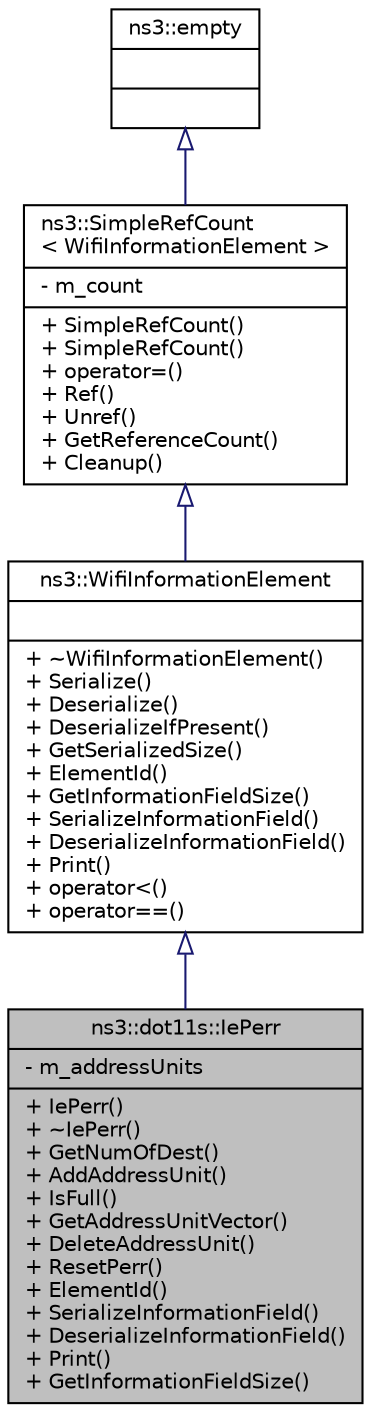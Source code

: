 digraph "ns3::dot11s::IePerr"
{
  edge [fontname="Helvetica",fontsize="10",labelfontname="Helvetica",labelfontsize="10"];
  node [fontname="Helvetica",fontsize="10",shape=record];
  Node1 [label="{ns3::dot11s::IePerr\n|- m_addressUnits\l|+ IePerr()\l+ ~IePerr()\l+ GetNumOfDest()\l+ AddAddressUnit()\l+ IsFull()\l+ GetAddressUnitVector()\l+ DeleteAddressUnit()\l+ ResetPerr()\l+ ElementId()\l+ SerializeInformationField()\l+ DeserializeInformationField()\l+ Print()\l+ GetInformationFieldSize()\l}",height=0.2,width=0.4,color="black", fillcolor="grey75", style="filled", fontcolor="black"];
  Node2 -> Node1 [dir="back",color="midnightblue",fontsize="10",style="solid",arrowtail="onormal"];
  Node2 [label="{ns3::WifiInformationElement\n||+ ~WifiInformationElement()\l+ Serialize()\l+ Deserialize()\l+ DeserializeIfPresent()\l+ GetSerializedSize()\l+ ElementId()\l+ GetInformationFieldSize()\l+ SerializeInformationField()\l+ DeserializeInformationField()\l+ Print()\l+ operator\<()\l+ operator==()\l}",height=0.2,width=0.4,color="black", fillcolor="white", style="filled",URL="$d4/db6/classns3_1_1WifiInformationElement.html",tooltip="Information element, as defined in 802.11-2007 standardThe IEEE 802.11 standard includes the notion o..."];
  Node3 -> Node2 [dir="back",color="midnightblue",fontsize="10",style="solid",arrowtail="onormal"];
  Node3 [label="{ns3::SimpleRefCount\l\< WifiInformationElement \>\n|- m_count\l|+ SimpleRefCount()\l+ SimpleRefCount()\l+ operator=()\l+ Ref()\l+ Unref()\l+ GetReferenceCount()\l+ Cleanup()\l}",height=0.2,width=0.4,color="black", fillcolor="white", style="filled",URL="$da/da1/classns3_1_1SimpleRefCount.html"];
  Node4 -> Node3 [dir="back",color="midnightblue",fontsize="10",style="solid",arrowtail="onormal"];
  Node4 [label="{ns3::empty\n||}",height=0.2,width=0.4,color="black", fillcolor="white", style="filled",URL="$d9/d6a/classns3_1_1empty.html",tooltip="make Callback use a separate empty type "];
}
